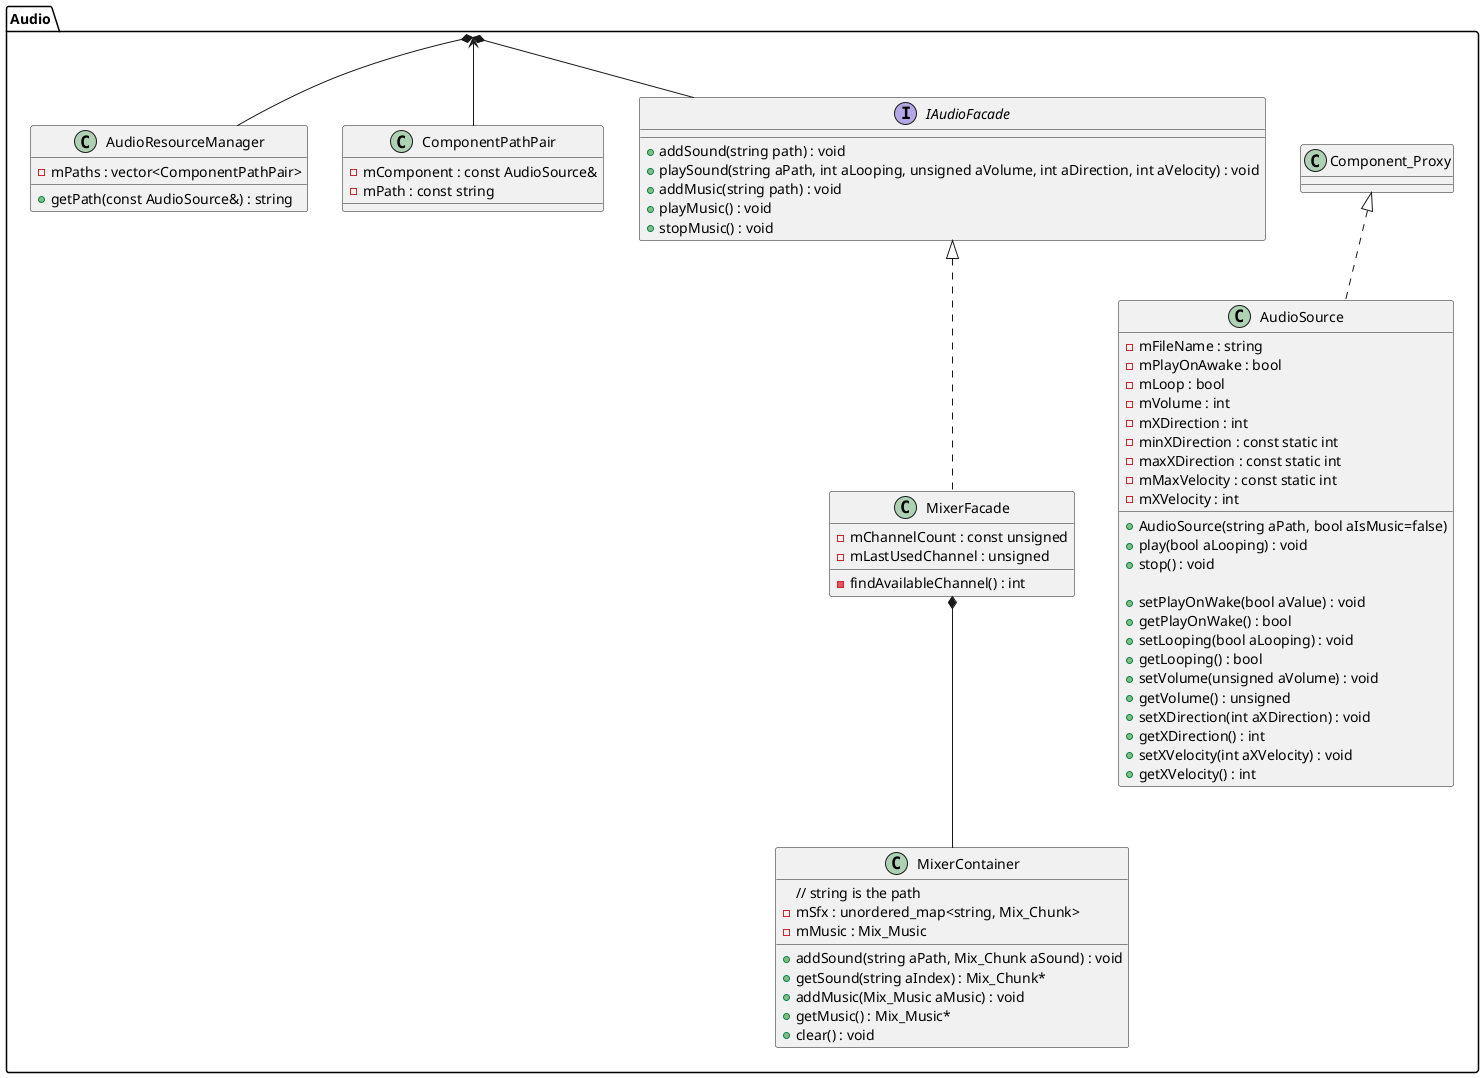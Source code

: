 @startuml audioPackageClassDiagram

package Audio{
    class Component_Proxy {}

class AudioSource implements Component_Proxy{
    - mFileName : string
    - mPlayOnAwake : bool
    - mLoop : bool
    - mVolume : int
    - mXDirection : int
    - minXDirection : const static int
    - maxXDirection : const static int
    - mMaxVelocity : const static int
    - mXVelocity : int
    + AudioSource(string aPath, bool aIsMusic=false)
    + play(bool aLooping) : void
    + stop() : void 

    + setPlayOnWake(bool aValue) : void
    + getPlayOnWake() : bool
    + setLooping(bool aLooping) : void
    + getLooping() : bool
    + setVolume(unsigned aVolume) : void
    + getVolume() : unsigned
    + setXDirection(int aXDirection) : void
    + getXDirection() : int
    + setXVelocity(int aXVelocity) : void
    + getXVelocity() : int
}

interface IAudioFacade {
    + addSound(string path) : void
    + playSound(string aPath, int aLooping, unsigned aVolume, int aDirection, int aVelocity) : void
    + addMusic(string path) : void
    + playMusic() : void
    + stopMusic() : void
}

'This class is probably useless, because the path can be retrieved directly from the audiosource. The actual functionality it was intended for can be found in the MixerContainer::mSfx
class ComponentPathPair {
    - mComponent : const AudioSource&
    - mPath : const string
}

class MixerFacade implements IAudioFacade {
    - mChannelCount : const unsigned
    - mLastUsedChannel : unsigned
    - findAvailableChannel() : int
}

class MixerContainer {
    // string is the path
    - mSfx : unordered_map<string, Mix_Chunk>
    - mMusic : Mix_Music
    + addSound(string aPath, Mix_Chunk aSound) : void
    + getSound(string aIndex) : Mix_Chunk*
    + addMusic(Mix_Music aMusic) : void
    + getMusic() : Mix_Music*
    + clear() : void
}

class AudioResourceManager {
    - mPaths : vector<ComponentPathPair>
    + getPath(const AudioSource&) : string
}

MixerFacade *-- MixerContainer

}

Audio *--IAudioFacade
Audio <-- ComponentPathPair
Audio *-- AudioResourceManager

@enduml